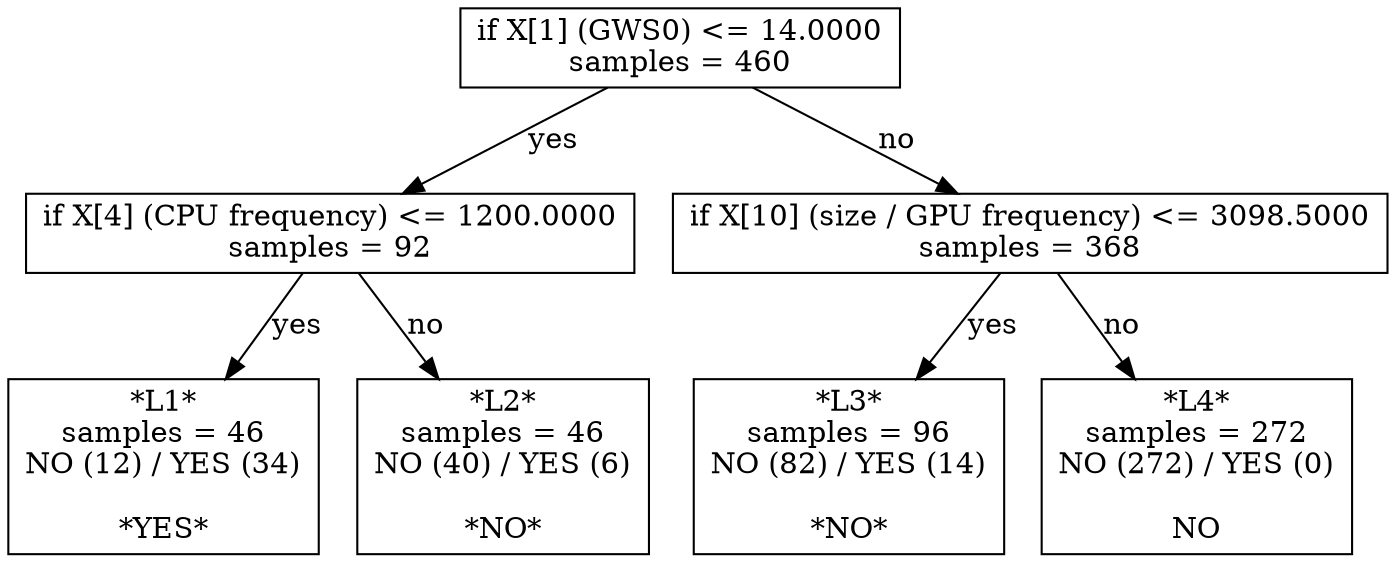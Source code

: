 digraph Tree {
0 [label="if X[1] (GWS0) <= 14.0000\nsamples = 460", shape="box"] ;
1 [label="if X[4] (CPU frequency) <= 1200.0000\nsamples = 92", shape="box"] ;
0 -> 1 [label="yes"];
2 [label="*L1*\nsamples = 46\nNO (12) / YES (34)\n\n*YES*", shape="box"] ;
1 -> 2 [label="yes"];
3 [label="*L2*\nsamples = 46\nNO (40) / YES (6)\n\n*NO*", shape="box"] ;
1 -> 3 [label="no"];
4 [label="if X[10] (size / GPU frequency) <= 3098.5000\nsamples = 368", shape="box"] ;
0 -> 4 [label="no"];
5 [label="*L3*\nsamples = 96\nNO (82) / YES (14)\n\n*NO*", shape="box"] ;
4 -> 5 [label="yes"];
6 [label="*L4*\nsamples = 272\nNO (272) / YES (0)\n\nNO", shape="box"] ;
4 -> 6 [label="no"];
}
